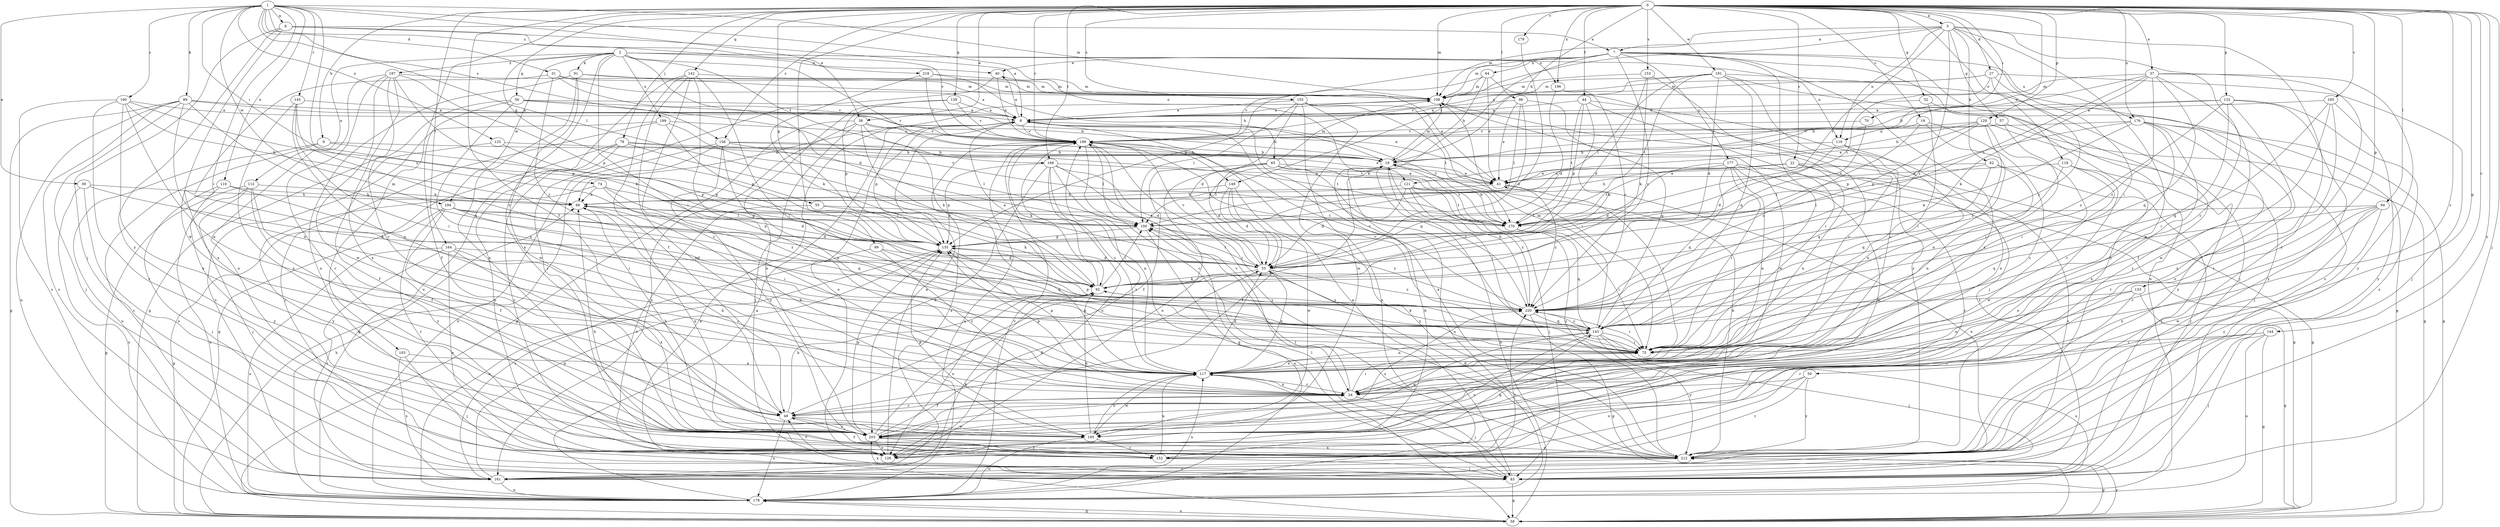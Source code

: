 strict digraph  {
0;
1;
2;
3;
6;
7;
8;
9;
16;
19;
22;
24;
27;
31;
33;
37;
38;
39;
40;
41;
44;
49;
50;
52;
55;
56;
57;
58;
62;
64;
65;
66;
70;
74;
75;
78;
83;
89;
91;
92;
94;
96;
99;
100;
103;
108;
110;
112;
116;
117;
118;
121;
125;
126;
129;
132;
133;
135;
139;
142;
143;
144;
145;
149;
152;
153;
155;
156;
160;
161;
164;
168;
170;
176;
177;
178;
179;
185;
186;
191;
194;
195;
196;
197;
199;
203;
212;
218;
220;
0 -> 3  [label=a];
0 -> 9  [label=b];
0 -> 16  [label=b];
0 -> 19  [label=c];
0 -> 22  [label=c];
0 -> 24  [label=c];
0 -> 27  [label=d];
0 -> 37  [label=e];
0 -> 38  [label=e];
0 -> 44  [label=f];
0 -> 49  [label=f];
0 -> 50  [label=g];
0 -> 52  [label=g];
0 -> 55  [label=g];
0 -> 70  [label=i];
0 -> 78  [label=j];
0 -> 83  [label=j];
0 -> 94  [label=l];
0 -> 96  [label=l];
0 -> 99  [label=l];
0 -> 103  [label=m];
0 -> 108  [label=m];
0 -> 118  [label=o];
0 -> 121  [label=o];
0 -> 129  [label=p];
0 -> 132  [label=p];
0 -> 133  [label=p];
0 -> 135  [label=p];
0 -> 139  [label=q];
0 -> 142  [label=q];
0 -> 144  [label=r];
0 -> 153  [label=s];
0 -> 155  [label=s];
0 -> 156  [label=s];
0 -> 164  [label=t];
0 -> 168  [label=t];
0 -> 176  [label=u];
0 -> 179  [label=v];
0 -> 185  [label=v];
0 -> 186  [label=v];
0 -> 191  [label=w];
0 -> 196  [label=x];
0 -> 212  [label=y];
1 -> 6  [label=a];
1 -> 31  [label=d];
1 -> 38  [label=e];
1 -> 39  [label=e];
1 -> 74  [label=i];
1 -> 75  [label=i];
1 -> 89  [label=k];
1 -> 100  [label=l];
1 -> 108  [label=m];
1 -> 110  [label=n];
1 -> 121  [label=o];
1 -> 125  [label=o];
1 -> 145  [label=r];
1 -> 156  [label=s];
1 -> 160  [label=s];
1 -> 194  [label=w];
1 -> 218  [label=z];
1 -> 220  [label=z];
2 -> 33  [label=d];
2 -> 40  [label=e];
2 -> 56  [label=g];
2 -> 75  [label=i];
2 -> 91  [label=k];
2 -> 112  [label=n];
2 -> 116  [label=n];
2 -> 149  [label=r];
2 -> 168  [label=t];
2 -> 194  [label=w];
2 -> 196  [label=x];
2 -> 197  [label=x];
2 -> 199  [label=x];
2 -> 203  [label=x];
3 -> 7  [label=a];
3 -> 24  [label=c];
3 -> 57  [label=g];
3 -> 62  [label=h];
3 -> 75  [label=i];
3 -> 108  [label=m];
3 -> 116  [label=n];
3 -> 149  [label=r];
3 -> 170  [label=t];
3 -> 195  [label=w];
3 -> 212  [label=y];
3 -> 220  [label=z];
6 -> 7  [label=a];
6 -> 8  [label=a];
6 -> 83  [label=j];
6 -> 186  [label=v];
6 -> 195  [label=w];
6 -> 212  [label=y];
7 -> 40  [label=e];
7 -> 64  [label=h];
7 -> 75  [label=i];
7 -> 92  [label=k];
7 -> 108  [label=m];
7 -> 135  [label=p];
7 -> 176  [label=u];
7 -> 177  [label=u];
7 -> 178  [label=u];
7 -> 203  [label=x];
7 -> 212  [label=y];
7 -> 220  [label=z];
8 -> 40  [label=e];
8 -> 65  [label=h];
8 -> 126  [label=o];
8 -> 135  [label=p];
8 -> 143  [label=q];
8 -> 170  [label=t];
8 -> 186  [label=v];
9 -> 16  [label=b];
9 -> 135  [label=p];
9 -> 161  [label=s];
9 -> 178  [label=u];
16 -> 41  [label=e];
16 -> 75  [label=i];
16 -> 100  [label=l];
16 -> 108  [label=m];
16 -> 178  [label=u];
19 -> 24  [label=c];
19 -> 116  [label=n];
19 -> 117  [label=n];
19 -> 220  [label=z];
22 -> 41  [label=e];
22 -> 58  [label=g];
22 -> 66  [label=h];
22 -> 117  [label=n];
22 -> 161  [label=s];
22 -> 170  [label=t];
24 -> 49  [label=f];
24 -> 66  [label=h];
24 -> 75  [label=i];
24 -> 83  [label=j];
24 -> 117  [label=n];
24 -> 135  [label=p];
24 -> 186  [label=v];
27 -> 83  [label=j];
27 -> 108  [label=m];
27 -> 161  [label=s];
27 -> 170  [label=t];
27 -> 186  [label=v];
27 -> 220  [label=z];
31 -> 8  [label=a];
31 -> 108  [label=m];
31 -> 186  [label=v];
31 -> 203  [label=x];
31 -> 220  [label=z];
33 -> 92  [label=k];
33 -> 100  [label=l];
33 -> 117  [label=n];
33 -> 186  [label=v];
33 -> 220  [label=z];
37 -> 16  [label=b];
37 -> 92  [label=k];
37 -> 108  [label=m];
37 -> 143  [label=q];
37 -> 152  [label=r];
37 -> 170  [label=t];
37 -> 195  [label=w];
37 -> 212  [label=y];
37 -> 220  [label=z];
38 -> 58  [label=g];
38 -> 75  [label=i];
38 -> 83  [label=j];
38 -> 92  [label=k];
38 -> 161  [label=s];
38 -> 170  [label=t];
38 -> 186  [label=v];
39 -> 66  [label=h];
39 -> 92  [label=k];
39 -> 126  [label=o];
39 -> 178  [label=u];
40 -> 108  [label=m];
40 -> 152  [label=r];
40 -> 186  [label=v];
41 -> 66  [label=h];
41 -> 75  [label=i];
41 -> 220  [label=z];
44 -> 8  [label=a];
44 -> 75  [label=i];
44 -> 92  [label=k];
44 -> 135  [label=p];
44 -> 170  [label=t];
44 -> 203  [label=x];
49 -> 24  [label=c];
49 -> 66  [label=h];
49 -> 92  [label=k];
49 -> 178  [label=u];
49 -> 195  [label=w];
49 -> 203  [label=x];
50 -> 24  [label=c];
50 -> 126  [label=o];
50 -> 152  [label=r];
50 -> 212  [label=y];
52 -> 8  [label=a];
52 -> 58  [label=g];
52 -> 75  [label=i];
55 -> 92  [label=k];
55 -> 126  [label=o];
55 -> 170  [label=t];
56 -> 8  [label=a];
56 -> 16  [label=b];
56 -> 49  [label=f];
56 -> 58  [label=g];
56 -> 117  [label=n];
56 -> 170  [label=t];
57 -> 58  [label=g];
57 -> 75  [label=i];
57 -> 186  [label=v];
58 -> 8  [label=a];
58 -> 16  [label=b];
58 -> 178  [label=u];
58 -> 212  [label=y];
62 -> 41  [label=e];
62 -> 83  [label=j];
62 -> 117  [label=n];
62 -> 143  [label=q];
62 -> 170  [label=t];
64 -> 16  [label=b];
64 -> 41  [label=e];
64 -> 108  [label=m];
64 -> 186  [label=v];
64 -> 212  [label=y];
65 -> 33  [label=d];
65 -> 41  [label=e];
65 -> 49  [label=f];
65 -> 108  [label=m];
65 -> 126  [label=o];
65 -> 170  [label=t];
65 -> 220  [label=z];
66 -> 100  [label=l];
66 -> 170  [label=t];
66 -> 203  [label=x];
70 -> 170  [label=t];
70 -> 186  [label=v];
74 -> 33  [label=d];
74 -> 66  [label=h];
74 -> 135  [label=p];
74 -> 212  [label=y];
74 -> 220  [label=z];
75 -> 117  [label=n];
78 -> 16  [label=b];
78 -> 41  [label=e];
78 -> 58  [label=g];
78 -> 92  [label=k];
78 -> 126  [label=o];
78 -> 152  [label=r];
83 -> 8  [label=a];
83 -> 58  [label=g];
83 -> 100  [label=l];
83 -> 203  [label=x];
89 -> 8  [label=a];
89 -> 41  [label=e];
89 -> 58  [label=g];
89 -> 83  [label=j];
89 -> 117  [label=n];
89 -> 143  [label=q];
89 -> 161  [label=s];
89 -> 178  [label=u];
91 -> 41  [label=e];
91 -> 108  [label=m];
91 -> 126  [label=o];
91 -> 195  [label=w];
91 -> 203  [label=x];
92 -> 8  [label=a];
92 -> 100  [label=l];
92 -> 126  [label=o];
92 -> 220  [label=z];
94 -> 24  [label=c];
94 -> 100  [label=l];
94 -> 143  [label=q];
94 -> 195  [label=w];
94 -> 203  [label=x];
94 -> 212  [label=y];
96 -> 8  [label=a];
96 -> 33  [label=d];
96 -> 41  [label=e];
96 -> 100  [label=l];
96 -> 143  [label=q];
99 -> 24  [label=c];
99 -> 33  [label=d];
99 -> 143  [label=q];
99 -> 161  [label=s];
100 -> 135  [label=p];
100 -> 178  [label=u];
100 -> 220  [label=z];
103 -> 83  [label=j];
103 -> 117  [label=n];
103 -> 161  [label=s];
108 -> 8  [label=a];
108 -> 66  [label=h];
108 -> 83  [label=j];
108 -> 195  [label=w];
110 -> 66  [label=h];
110 -> 75  [label=i];
110 -> 83  [label=j];
110 -> 212  [label=y];
112 -> 49  [label=f];
112 -> 58  [label=g];
112 -> 66  [label=h];
112 -> 83  [label=j];
112 -> 178  [label=u];
112 -> 212  [label=y];
116 -> 16  [label=b];
116 -> 33  [label=d];
116 -> 117  [label=n];
116 -> 143  [label=q];
117 -> 24  [label=c];
117 -> 33  [label=d];
117 -> 83  [label=j];
117 -> 135  [label=p];
117 -> 186  [label=v];
117 -> 195  [label=w];
118 -> 41  [label=e];
118 -> 75  [label=i];
118 -> 83  [label=j];
118 -> 126  [label=o];
118 -> 195  [label=w];
121 -> 33  [label=d];
121 -> 66  [label=h];
121 -> 83  [label=j];
121 -> 170  [label=t];
121 -> 212  [label=y];
121 -> 220  [label=z];
125 -> 16  [label=b];
125 -> 49  [label=f];
125 -> 135  [label=p];
126 -> 8  [label=a];
126 -> 16  [label=b];
126 -> 49  [label=f];
129 -> 16  [label=b];
129 -> 41  [label=e];
129 -> 75  [label=i];
129 -> 83  [label=j];
129 -> 135  [label=p];
129 -> 186  [label=v];
129 -> 220  [label=z];
132 -> 8  [label=a];
132 -> 16  [label=b];
132 -> 75  [label=i];
132 -> 126  [label=o];
132 -> 161  [label=s];
132 -> 212  [label=y];
132 -> 220  [label=z];
133 -> 58  [label=g];
133 -> 117  [label=n];
133 -> 152  [label=r];
133 -> 220  [label=z];
135 -> 33  [label=d];
135 -> 117  [label=n];
135 -> 178  [label=u];
139 -> 8  [label=a];
139 -> 135  [label=p];
139 -> 186  [label=v];
139 -> 203  [label=x];
142 -> 24  [label=c];
142 -> 49  [label=f];
142 -> 75  [label=i];
142 -> 108  [label=m];
142 -> 117  [label=n];
142 -> 178  [label=u];
142 -> 195  [label=w];
143 -> 75  [label=i];
143 -> 83  [label=j];
143 -> 92  [label=k];
143 -> 108  [label=m];
143 -> 117  [label=n];
143 -> 126  [label=o];
143 -> 135  [label=p];
143 -> 178  [label=u];
143 -> 186  [label=v];
143 -> 212  [label=y];
143 -> 220  [label=z];
144 -> 24  [label=c];
144 -> 58  [label=g];
144 -> 75  [label=i];
144 -> 83  [label=j];
144 -> 178  [label=u];
145 -> 8  [label=a];
145 -> 75  [label=i];
145 -> 117  [label=n];
145 -> 203  [label=x];
145 -> 220  [label=z];
149 -> 33  [label=d];
149 -> 49  [label=f];
149 -> 66  [label=h];
149 -> 195  [label=w];
149 -> 212  [label=y];
152 -> 66  [label=h];
152 -> 83  [label=j];
152 -> 117  [label=n];
152 -> 143  [label=q];
153 -> 24  [label=c];
153 -> 33  [label=d];
153 -> 92  [label=k];
153 -> 108  [label=m];
155 -> 8  [label=a];
155 -> 33  [label=d];
155 -> 75  [label=i];
155 -> 100  [label=l];
155 -> 170  [label=t];
155 -> 178  [label=u];
155 -> 195  [label=w];
156 -> 16  [label=b];
156 -> 58  [label=g];
156 -> 100  [label=l];
156 -> 117  [label=n];
156 -> 170  [label=t];
156 -> 178  [label=u];
156 -> 212  [label=y];
160 -> 8  [label=a];
160 -> 66  [label=h];
160 -> 117  [label=n];
160 -> 135  [label=p];
160 -> 152  [label=r];
160 -> 161  [label=s];
160 -> 203  [label=x];
161 -> 41  [label=e];
161 -> 92  [label=k];
161 -> 135  [label=p];
161 -> 178  [label=u];
161 -> 220  [label=z];
164 -> 24  [label=c];
164 -> 33  [label=d];
164 -> 126  [label=o];
164 -> 161  [label=s];
164 -> 178  [label=u];
164 -> 203  [label=x];
168 -> 33  [label=d];
168 -> 41  [label=e];
168 -> 58  [label=g];
168 -> 75  [label=i];
168 -> 117  [label=n];
168 -> 126  [label=o];
168 -> 135  [label=p];
168 -> 203  [label=x];
170 -> 16  [label=b];
170 -> 75  [label=i];
170 -> 143  [label=q];
176 -> 24  [label=c];
176 -> 58  [label=g];
176 -> 92  [label=k];
176 -> 135  [label=p];
176 -> 152  [label=r];
176 -> 186  [label=v];
176 -> 203  [label=x];
176 -> 212  [label=y];
177 -> 33  [label=d];
177 -> 41  [label=e];
177 -> 58  [label=g];
177 -> 75  [label=i];
177 -> 117  [label=n];
177 -> 143  [label=q];
177 -> 152  [label=r];
177 -> 195  [label=w];
178 -> 8  [label=a];
178 -> 58  [label=g];
178 -> 66  [label=h];
178 -> 117  [label=n];
178 -> 186  [label=v];
179 -> 100  [label=l];
185 -> 8  [label=a];
185 -> 49  [label=f];
185 -> 143  [label=q];
185 -> 203  [label=x];
185 -> 212  [label=y];
186 -> 16  [label=b];
186 -> 24  [label=c];
186 -> 92  [label=k];
186 -> 100  [label=l];
186 -> 161  [label=s];
186 -> 178  [label=u];
186 -> 212  [label=y];
191 -> 8  [label=a];
191 -> 24  [label=c];
191 -> 33  [label=d];
191 -> 83  [label=j];
191 -> 100  [label=l];
191 -> 108  [label=m];
191 -> 143  [label=q];
191 -> 170  [label=t];
191 -> 212  [label=y];
194 -> 33  [label=d];
194 -> 49  [label=f];
194 -> 58  [label=g];
194 -> 75  [label=i];
194 -> 100  [label=l];
194 -> 143  [label=q];
194 -> 152  [label=r];
195 -> 92  [label=k];
195 -> 117  [label=n];
195 -> 135  [label=p];
195 -> 152  [label=r];
195 -> 178  [label=u];
196 -> 33  [label=d];
196 -> 220  [label=z];
197 -> 24  [label=c];
197 -> 92  [label=k];
197 -> 108  [label=m];
197 -> 126  [label=o];
197 -> 135  [label=p];
197 -> 152  [label=r];
197 -> 195  [label=w];
197 -> 203  [label=x];
199 -> 83  [label=j];
199 -> 100  [label=l];
199 -> 135  [label=p];
199 -> 161  [label=s];
199 -> 186  [label=v];
203 -> 33  [label=d];
203 -> 66  [label=h];
203 -> 126  [label=o];
203 -> 135  [label=p];
203 -> 143  [label=q];
203 -> 152  [label=r];
203 -> 186  [label=v];
203 -> 212  [label=y];
203 -> 220  [label=z];
212 -> 8  [label=a];
212 -> 16  [label=b];
212 -> 33  [label=d];
212 -> 49  [label=f];
212 -> 58  [label=g];
212 -> 100  [label=l];
212 -> 161  [label=s];
212 -> 203  [label=x];
218 -> 16  [label=b];
218 -> 92  [label=k];
218 -> 108  [label=m];
218 -> 186  [label=v];
220 -> 16  [label=b];
220 -> 58  [label=g];
220 -> 75  [label=i];
220 -> 143  [label=q];
220 -> 186  [label=v];
}

